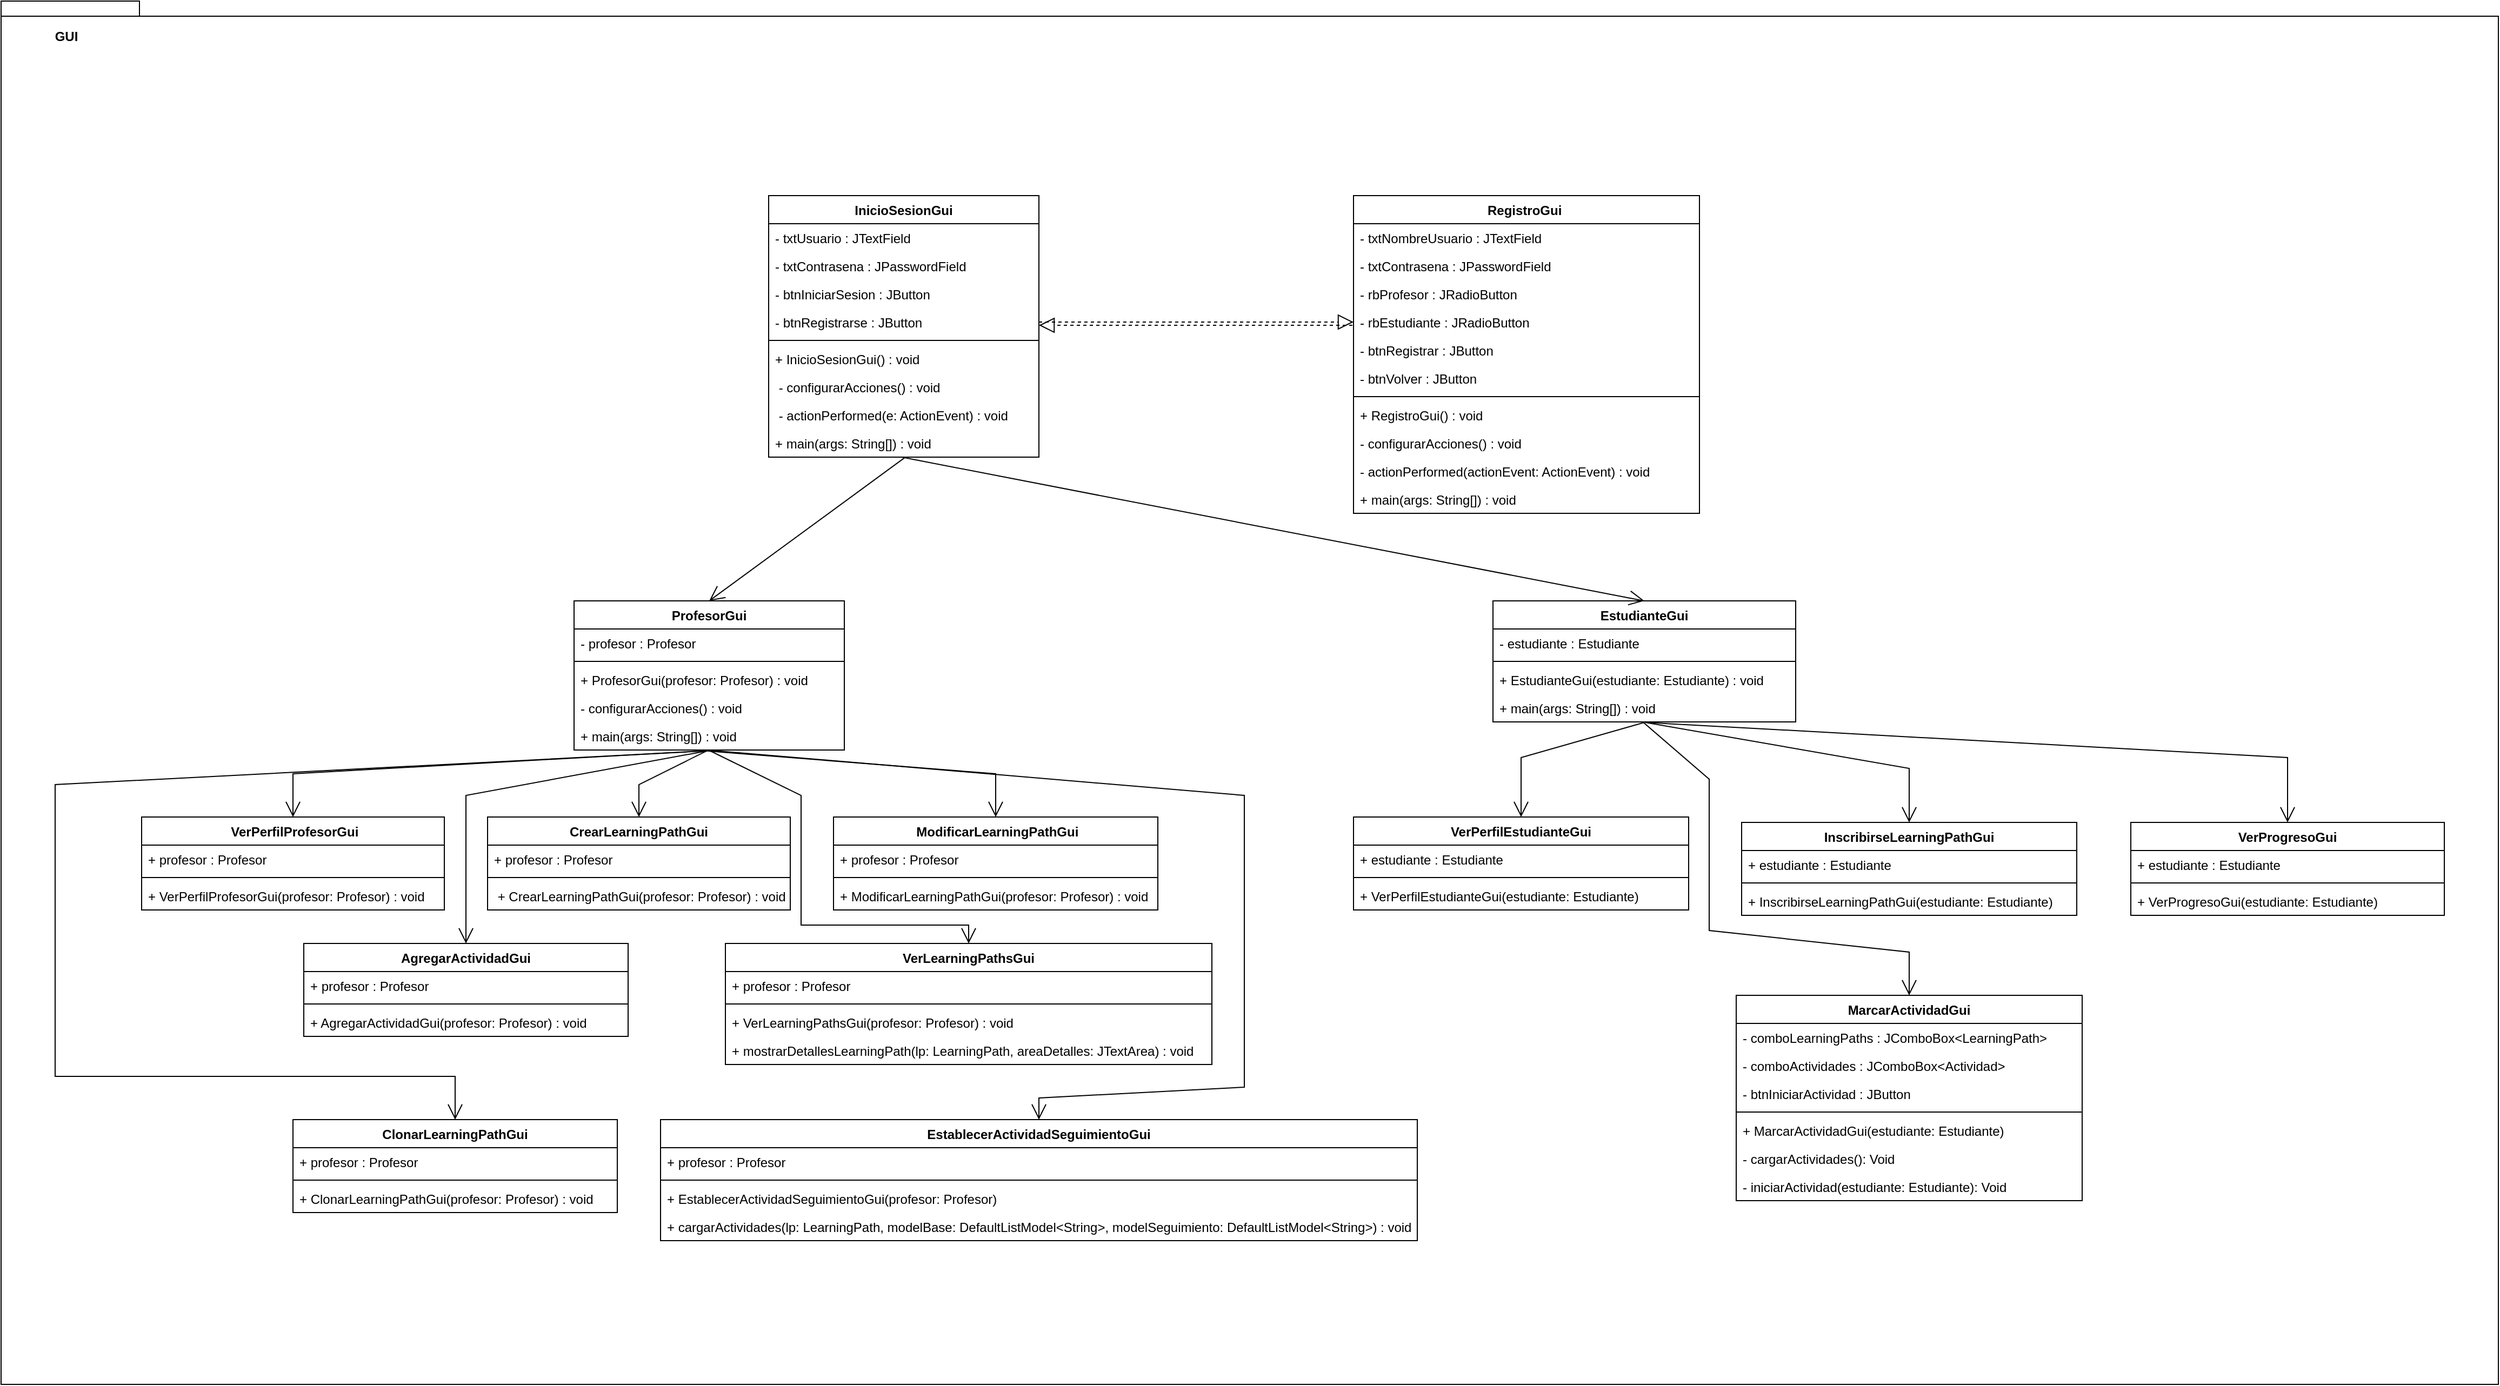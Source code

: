 <mxfile version="25.0.2">
  <diagram id="C5RBs43oDa-KdzZeNtuy" name="Page-1">
    <mxGraphModel dx="399" dy="684" grid="1" gridSize="10" guides="1" tooltips="1" connect="1" arrows="1" fold="1" page="1" pageScale="1" pageWidth="827" pageHeight="1169" math="0" shadow="0">
      <root>
        <mxCell id="WIyWlLk6GJQsqaUBKTNV-0" />
        <mxCell id="WIyWlLk6GJQsqaUBKTNV-1" parent="WIyWlLk6GJQsqaUBKTNV-0" />
        <mxCell id="Z8-pDT4YCZunrKiM45Pz-116" value="" style="shape=folder;fontStyle=1;spacingTop=10;tabWidth=40;tabHeight=14;tabPosition=left;html=1;whiteSpace=wrap;" parent="WIyWlLk6GJQsqaUBKTNV-1" vertex="1">
          <mxGeometry x="2760" y="2040" width="2310" height="1280" as="geometry" />
        </mxCell>
        <mxCell id="Z8-pDT4YCZunrKiM45Pz-0" value="InicioSesionGui" style="swimlane;fontStyle=1;align=center;verticalAlign=top;childLayout=stackLayout;horizontal=1;startSize=26;horizontalStack=0;resizeParent=1;resizeParentMax=0;resizeLast=0;collapsible=1;marginBottom=0;whiteSpace=wrap;html=1;" parent="WIyWlLk6GJQsqaUBKTNV-1" vertex="1">
          <mxGeometry x="3470" y="2220" width="250" height="242" as="geometry" />
        </mxCell>
        <mxCell id="Z8-pDT4YCZunrKiM45Pz-1" value="- txtUsuario : JTextField" style="text;strokeColor=none;fillColor=none;align=left;verticalAlign=top;spacingLeft=4;spacingRight=4;overflow=hidden;rotatable=0;points=[[0,0.5],[1,0.5]];portConstraint=eastwest;whiteSpace=wrap;html=1;" parent="Z8-pDT4YCZunrKiM45Pz-0" vertex="1">
          <mxGeometry y="26" width="250" height="26" as="geometry" />
        </mxCell>
        <mxCell id="Z8-pDT4YCZunrKiM45Pz-4" value="- txtContrasena : JPasswordField&amp;nbsp;&amp;nbsp;" style="text;strokeColor=none;fillColor=none;align=left;verticalAlign=top;spacingLeft=4;spacingRight=4;overflow=hidden;rotatable=0;points=[[0,0.5],[1,0.5]];portConstraint=eastwest;whiteSpace=wrap;html=1;" parent="Z8-pDT4YCZunrKiM45Pz-0" vertex="1">
          <mxGeometry y="52" width="250" height="26" as="geometry" />
        </mxCell>
        <mxCell id="Z8-pDT4YCZunrKiM45Pz-5" value="- btnIniciarSesion : JButton&amp;nbsp;&amp;nbsp;" style="text;strokeColor=none;fillColor=none;align=left;verticalAlign=top;spacingLeft=4;spacingRight=4;overflow=hidden;rotatable=0;points=[[0,0.5],[1,0.5]];portConstraint=eastwest;whiteSpace=wrap;html=1;" parent="Z8-pDT4YCZunrKiM45Pz-0" vertex="1">
          <mxGeometry y="78" width="250" height="26" as="geometry" />
        </mxCell>
        <mxCell id="Z8-pDT4YCZunrKiM45Pz-6" value="- btnRegistrarse : JButton&amp;nbsp;" style="text;strokeColor=none;fillColor=none;align=left;verticalAlign=top;spacingLeft=4;spacingRight=4;overflow=hidden;rotatable=0;points=[[0,0.5],[1,0.5]];portConstraint=eastwest;whiteSpace=wrap;html=1;" parent="Z8-pDT4YCZunrKiM45Pz-0" vertex="1">
          <mxGeometry y="104" width="250" height="26" as="geometry" />
        </mxCell>
        <mxCell id="Z8-pDT4YCZunrKiM45Pz-2" value="" style="line;strokeWidth=1;fillColor=none;align=left;verticalAlign=middle;spacingTop=-1;spacingLeft=3;spacingRight=3;rotatable=0;labelPosition=right;points=[];portConstraint=eastwest;strokeColor=inherit;" parent="Z8-pDT4YCZunrKiM45Pz-0" vertex="1">
          <mxGeometry y="130" width="250" height="8" as="geometry" />
        </mxCell>
        <mxCell id="Z8-pDT4YCZunrKiM45Pz-3" value="+ InicioSesionGui() : void&amp;nbsp;" style="text;strokeColor=none;fillColor=none;align=left;verticalAlign=top;spacingLeft=4;spacingRight=4;overflow=hidden;rotatable=0;points=[[0,0.5],[1,0.5]];portConstraint=eastwest;whiteSpace=wrap;html=1;" parent="Z8-pDT4YCZunrKiM45Pz-0" vertex="1">
          <mxGeometry y="138" width="250" height="26" as="geometry" />
        </mxCell>
        <mxCell id="Z8-pDT4YCZunrKiM45Pz-7" value="&amp;nbsp;- configurarAcciones() : void" style="text;strokeColor=none;fillColor=none;align=left;verticalAlign=top;spacingLeft=4;spacingRight=4;overflow=hidden;rotatable=0;points=[[0,0.5],[1,0.5]];portConstraint=eastwest;whiteSpace=wrap;html=1;" parent="Z8-pDT4YCZunrKiM45Pz-0" vertex="1">
          <mxGeometry y="164" width="250" height="26" as="geometry" />
        </mxCell>
        <mxCell id="Z8-pDT4YCZunrKiM45Pz-8" value="&amp;nbsp;- actionPerformed(e: ActionEvent) : void" style="text;strokeColor=none;fillColor=none;align=left;verticalAlign=top;spacingLeft=4;spacingRight=4;overflow=hidden;rotatable=0;points=[[0,0.5],[1,0.5]];portConstraint=eastwest;whiteSpace=wrap;html=1;" parent="Z8-pDT4YCZunrKiM45Pz-0" vertex="1">
          <mxGeometry y="190" width="250" height="26" as="geometry" />
        </mxCell>
        <mxCell id="Z8-pDT4YCZunrKiM45Pz-9" value="+ main(args: String[]) : void" style="text;strokeColor=none;fillColor=none;align=left;verticalAlign=top;spacingLeft=4;spacingRight=4;overflow=hidden;rotatable=0;points=[[0,0.5],[1,0.5]];portConstraint=eastwest;whiteSpace=wrap;html=1;" parent="Z8-pDT4YCZunrKiM45Pz-0" vertex="1">
          <mxGeometry y="216" width="250" height="26" as="geometry" />
        </mxCell>
        <mxCell id="Z8-pDT4YCZunrKiM45Pz-10" value="&amp;nbsp;RegistroGui&amp;nbsp;&amp;nbsp;" style="swimlane;fontStyle=1;align=center;verticalAlign=top;childLayout=stackLayout;horizontal=1;startSize=26;horizontalStack=0;resizeParent=1;resizeParentMax=0;resizeLast=0;collapsible=1;marginBottom=0;whiteSpace=wrap;html=1;" parent="WIyWlLk6GJQsqaUBKTNV-1" vertex="1">
          <mxGeometry x="4011" y="2220" width="320" height="294" as="geometry" />
        </mxCell>
        <mxCell id="Z8-pDT4YCZunrKiM45Pz-11" value="- txtNombreUsuario : JTextField" style="text;strokeColor=none;fillColor=none;align=left;verticalAlign=top;spacingLeft=4;spacingRight=4;overflow=hidden;rotatable=0;points=[[0,0.5],[1,0.5]];portConstraint=eastwest;whiteSpace=wrap;html=1;" parent="Z8-pDT4YCZunrKiM45Pz-10" vertex="1">
          <mxGeometry y="26" width="320" height="26" as="geometry" />
        </mxCell>
        <mxCell id="Z8-pDT4YCZunrKiM45Pz-14" value="- txtContrasena : JPasswordField" style="text;strokeColor=none;fillColor=none;align=left;verticalAlign=top;spacingLeft=4;spacingRight=4;overflow=hidden;rotatable=0;points=[[0,0.5],[1,0.5]];portConstraint=eastwest;whiteSpace=wrap;html=1;" parent="Z8-pDT4YCZunrKiM45Pz-10" vertex="1">
          <mxGeometry y="52" width="320" height="26" as="geometry" />
        </mxCell>
        <mxCell id="Z8-pDT4YCZunrKiM45Pz-15" value="- rbProfesor : JRadioButton" style="text;strokeColor=none;fillColor=none;align=left;verticalAlign=top;spacingLeft=4;spacingRight=4;overflow=hidden;rotatable=0;points=[[0,0.5],[1,0.5]];portConstraint=eastwest;whiteSpace=wrap;html=1;" parent="Z8-pDT4YCZunrKiM45Pz-10" vertex="1">
          <mxGeometry y="78" width="320" height="26" as="geometry" />
        </mxCell>
        <mxCell id="Z8-pDT4YCZunrKiM45Pz-16" value="- rbEstudiante : JRadioButton" style="text;strokeColor=none;fillColor=none;align=left;verticalAlign=top;spacingLeft=4;spacingRight=4;overflow=hidden;rotatable=0;points=[[0,0.5],[1,0.5]];portConstraint=eastwest;whiteSpace=wrap;html=1;" parent="Z8-pDT4YCZunrKiM45Pz-10" vertex="1">
          <mxGeometry y="104" width="320" height="26" as="geometry" />
        </mxCell>
        <mxCell id="Z8-pDT4YCZunrKiM45Pz-17" value="- btnRegistrar : JButton" style="text;strokeColor=none;fillColor=none;align=left;verticalAlign=top;spacingLeft=4;spacingRight=4;overflow=hidden;rotatable=0;points=[[0,0.5],[1,0.5]];portConstraint=eastwest;whiteSpace=wrap;html=1;" parent="Z8-pDT4YCZunrKiM45Pz-10" vertex="1">
          <mxGeometry y="130" width="320" height="26" as="geometry" />
        </mxCell>
        <mxCell id="Z8-pDT4YCZunrKiM45Pz-18" value="- btnVolver : JButton" style="text;strokeColor=none;fillColor=none;align=left;verticalAlign=top;spacingLeft=4;spacingRight=4;overflow=hidden;rotatable=0;points=[[0,0.5],[1,0.5]];portConstraint=eastwest;whiteSpace=wrap;html=1;" parent="Z8-pDT4YCZunrKiM45Pz-10" vertex="1">
          <mxGeometry y="156" width="320" height="26" as="geometry" />
        </mxCell>
        <mxCell id="Z8-pDT4YCZunrKiM45Pz-12" value="" style="line;strokeWidth=1;fillColor=none;align=left;verticalAlign=middle;spacingTop=-1;spacingLeft=3;spacingRight=3;rotatable=0;labelPosition=right;points=[];portConstraint=eastwest;strokeColor=inherit;" parent="Z8-pDT4YCZunrKiM45Pz-10" vertex="1">
          <mxGeometry y="182" width="320" height="8" as="geometry" />
        </mxCell>
        <mxCell id="Z8-pDT4YCZunrKiM45Pz-19" value="+ RegistroGui() : void" style="text;strokeColor=none;fillColor=none;align=left;verticalAlign=top;spacingLeft=4;spacingRight=4;overflow=hidden;rotatable=0;points=[[0,0.5],[1,0.5]];portConstraint=eastwest;whiteSpace=wrap;html=1;" parent="Z8-pDT4YCZunrKiM45Pz-10" vertex="1">
          <mxGeometry y="190" width="320" height="26" as="geometry" />
        </mxCell>
        <mxCell id="Z8-pDT4YCZunrKiM45Pz-20" value="- configurarAcciones() : void" style="text;strokeColor=none;fillColor=none;align=left;verticalAlign=top;spacingLeft=4;spacingRight=4;overflow=hidden;rotatable=0;points=[[0,0.5],[1,0.5]];portConstraint=eastwest;whiteSpace=wrap;html=1;" parent="Z8-pDT4YCZunrKiM45Pz-10" vertex="1">
          <mxGeometry y="216" width="320" height="26" as="geometry" />
        </mxCell>
        <mxCell id="Z8-pDT4YCZunrKiM45Pz-21" value="- actionPerformed(actionEvent: ActionEvent) : void&amp;nbsp;" style="text;strokeColor=none;fillColor=none;align=left;verticalAlign=top;spacingLeft=4;spacingRight=4;overflow=hidden;rotatable=0;points=[[0,0.5],[1,0.5]];portConstraint=eastwest;whiteSpace=wrap;html=1;" parent="Z8-pDT4YCZunrKiM45Pz-10" vertex="1">
          <mxGeometry y="242" width="320" height="26" as="geometry" />
        </mxCell>
        <mxCell id="Z8-pDT4YCZunrKiM45Pz-22" value="+ main(args: String[]) : void&amp;nbsp;" style="text;strokeColor=none;fillColor=none;align=left;verticalAlign=top;spacingLeft=4;spacingRight=4;overflow=hidden;rotatable=0;points=[[0,0.5],[1,0.5]];portConstraint=eastwest;whiteSpace=wrap;html=1;" parent="Z8-pDT4YCZunrKiM45Pz-10" vertex="1">
          <mxGeometry y="268" width="320" height="26" as="geometry" />
        </mxCell>
        <mxCell id="Z8-pDT4YCZunrKiM45Pz-23" value="&amp;nbsp;VerPerfilProfesorGui" style="swimlane;fontStyle=1;align=center;verticalAlign=top;childLayout=stackLayout;horizontal=1;startSize=26;horizontalStack=0;resizeParent=1;resizeParentMax=0;resizeLast=0;collapsible=1;marginBottom=0;whiteSpace=wrap;html=1;" parent="WIyWlLk6GJQsqaUBKTNV-1" vertex="1">
          <mxGeometry x="2890" y="2795" width="280" height="86" as="geometry" />
        </mxCell>
        <mxCell id="Z8-pDT4YCZunrKiM45Pz-24" value="+ profesor : Profesor&amp;nbsp;" style="text;strokeColor=none;fillColor=none;align=left;verticalAlign=top;spacingLeft=4;spacingRight=4;overflow=hidden;rotatable=0;points=[[0,0.5],[1,0.5]];portConstraint=eastwest;whiteSpace=wrap;html=1;" parent="Z8-pDT4YCZunrKiM45Pz-23" vertex="1">
          <mxGeometry y="26" width="280" height="26" as="geometry" />
        </mxCell>
        <mxCell id="Z8-pDT4YCZunrKiM45Pz-25" value="" style="line;strokeWidth=1;fillColor=none;align=left;verticalAlign=middle;spacingTop=-1;spacingLeft=3;spacingRight=3;rotatable=0;labelPosition=right;points=[];portConstraint=eastwest;strokeColor=inherit;" parent="Z8-pDT4YCZunrKiM45Pz-23" vertex="1">
          <mxGeometry y="52" width="280" height="8" as="geometry" />
        </mxCell>
        <mxCell id="Z8-pDT4YCZunrKiM45Pz-27" value="+ VerPerfilProfesorGui(profesor: Profesor) : void" style="text;strokeColor=none;fillColor=none;align=left;verticalAlign=top;spacingLeft=4;spacingRight=4;overflow=hidden;rotatable=0;points=[[0,0.5],[1,0.5]];portConstraint=eastwest;whiteSpace=wrap;html=1;" parent="Z8-pDT4YCZunrKiM45Pz-23" vertex="1">
          <mxGeometry y="60" width="280" height="26" as="geometry" />
        </mxCell>
        <mxCell id="Z8-pDT4YCZunrKiM45Pz-28" value="CrearLearningPathGui" style="swimlane;fontStyle=1;align=center;verticalAlign=top;childLayout=stackLayout;horizontal=1;startSize=26;horizontalStack=0;resizeParent=1;resizeParentMax=0;resizeLast=0;collapsible=1;marginBottom=0;whiteSpace=wrap;html=1;" parent="WIyWlLk6GJQsqaUBKTNV-1" vertex="1">
          <mxGeometry x="3210" y="2795" width="280" height="86" as="geometry" />
        </mxCell>
        <mxCell id="Z8-pDT4YCZunrKiM45Pz-29" value="+ profesor : Profesor&amp;nbsp;" style="text;strokeColor=none;fillColor=none;align=left;verticalAlign=top;spacingLeft=4;spacingRight=4;overflow=hidden;rotatable=0;points=[[0,0.5],[1,0.5]];portConstraint=eastwest;whiteSpace=wrap;html=1;" parent="Z8-pDT4YCZunrKiM45Pz-28" vertex="1">
          <mxGeometry y="26" width="280" height="26" as="geometry" />
        </mxCell>
        <mxCell id="Z8-pDT4YCZunrKiM45Pz-30" value="" style="line;strokeWidth=1;fillColor=none;align=left;verticalAlign=middle;spacingTop=-1;spacingLeft=3;spacingRight=3;rotatable=0;labelPosition=right;points=[];portConstraint=eastwest;strokeColor=inherit;" parent="Z8-pDT4YCZunrKiM45Pz-28" vertex="1">
          <mxGeometry y="52" width="280" height="8" as="geometry" />
        </mxCell>
        <mxCell id="Z8-pDT4YCZunrKiM45Pz-31" value="&amp;nbsp;+ CrearLearningPathGui(profesor: Profesor) : void" style="text;strokeColor=none;fillColor=none;align=left;verticalAlign=top;spacingLeft=4;spacingRight=4;overflow=hidden;rotatable=0;points=[[0,0.5],[1,0.5]];portConstraint=eastwest;whiteSpace=wrap;html=1;" parent="Z8-pDT4YCZunrKiM45Pz-28" vertex="1">
          <mxGeometry y="60" width="280" height="26" as="geometry" />
        </mxCell>
        <mxCell id="Z8-pDT4YCZunrKiM45Pz-33" value="&amp;nbsp;VerLearningPathsGui&amp;nbsp;" style="swimlane;fontStyle=1;align=center;verticalAlign=top;childLayout=stackLayout;horizontal=1;startSize=26;horizontalStack=0;resizeParent=1;resizeParentMax=0;resizeLast=0;collapsible=1;marginBottom=0;whiteSpace=wrap;html=1;" parent="WIyWlLk6GJQsqaUBKTNV-1" vertex="1">
          <mxGeometry x="3430" y="2912" width="450" height="112" as="geometry" />
        </mxCell>
        <mxCell id="Z8-pDT4YCZunrKiM45Pz-34" value="+ profesor : Profesor&amp;nbsp;" style="text;strokeColor=none;fillColor=none;align=left;verticalAlign=top;spacingLeft=4;spacingRight=4;overflow=hidden;rotatable=0;points=[[0,0.5],[1,0.5]];portConstraint=eastwest;whiteSpace=wrap;html=1;" parent="Z8-pDT4YCZunrKiM45Pz-33" vertex="1">
          <mxGeometry y="26" width="450" height="26" as="geometry" />
        </mxCell>
        <mxCell id="Z8-pDT4YCZunrKiM45Pz-35" value="" style="line;strokeWidth=1;fillColor=none;align=left;verticalAlign=middle;spacingTop=-1;spacingLeft=3;spacingRight=3;rotatable=0;labelPosition=right;points=[];portConstraint=eastwest;strokeColor=inherit;" parent="Z8-pDT4YCZunrKiM45Pz-33" vertex="1">
          <mxGeometry y="52" width="450" height="8" as="geometry" />
        </mxCell>
        <mxCell id="Z8-pDT4YCZunrKiM45Pz-36" value="+ VerLearningPathsGui(profesor: Profesor) : void" style="text;strokeColor=none;fillColor=none;align=left;verticalAlign=top;spacingLeft=4;spacingRight=4;overflow=hidden;rotatable=0;points=[[0,0.5],[1,0.5]];portConstraint=eastwest;whiteSpace=wrap;html=1;" parent="Z8-pDT4YCZunrKiM45Pz-33" vertex="1">
          <mxGeometry y="60" width="450" height="26" as="geometry" />
        </mxCell>
        <mxCell id="Z8-pDT4YCZunrKiM45Pz-37" value="+ mostrarDetallesLearningPath(lp: LearningPath, areaDetalles: JTextArea) : void" style="text;strokeColor=none;fillColor=none;align=left;verticalAlign=top;spacingLeft=4;spacingRight=4;overflow=hidden;rotatable=0;points=[[0,0.5],[1,0.5]];portConstraint=eastwest;whiteSpace=wrap;html=1;" parent="Z8-pDT4YCZunrKiM45Pz-33" vertex="1">
          <mxGeometry y="86" width="450" height="26" as="geometry" />
        </mxCell>
        <mxCell id="Z8-pDT4YCZunrKiM45Pz-38" value="&amp;nbsp;ModificarLearningPathGui" style="swimlane;fontStyle=1;align=center;verticalAlign=top;childLayout=stackLayout;horizontal=1;startSize=26;horizontalStack=0;resizeParent=1;resizeParentMax=0;resizeLast=0;collapsible=1;marginBottom=0;whiteSpace=wrap;html=1;" parent="WIyWlLk6GJQsqaUBKTNV-1" vertex="1">
          <mxGeometry x="3530" y="2795" width="300" height="86" as="geometry" />
        </mxCell>
        <mxCell id="Z8-pDT4YCZunrKiM45Pz-39" value="+ profesor : Profesor&amp;nbsp;" style="text;strokeColor=none;fillColor=none;align=left;verticalAlign=top;spacingLeft=4;spacingRight=4;overflow=hidden;rotatable=0;points=[[0,0.5],[1,0.5]];portConstraint=eastwest;whiteSpace=wrap;html=1;" parent="Z8-pDT4YCZunrKiM45Pz-38" vertex="1">
          <mxGeometry y="26" width="300" height="26" as="geometry" />
        </mxCell>
        <mxCell id="Z8-pDT4YCZunrKiM45Pz-40" value="" style="line;strokeWidth=1;fillColor=none;align=left;verticalAlign=middle;spacingTop=-1;spacingLeft=3;spacingRight=3;rotatable=0;labelPosition=right;points=[];portConstraint=eastwest;strokeColor=inherit;" parent="Z8-pDT4YCZunrKiM45Pz-38" vertex="1">
          <mxGeometry y="52" width="300" height="8" as="geometry" />
        </mxCell>
        <mxCell id="Z8-pDT4YCZunrKiM45Pz-41" value="+ ModificarLearningPathGui(profesor: Profesor) : void" style="text;strokeColor=none;fillColor=none;align=left;verticalAlign=top;spacingLeft=4;spacingRight=4;overflow=hidden;rotatable=0;points=[[0,0.5],[1,0.5]];portConstraint=eastwest;whiteSpace=wrap;html=1;" parent="Z8-pDT4YCZunrKiM45Pz-38" vertex="1">
          <mxGeometry y="60" width="300" height="26" as="geometry" />
        </mxCell>
        <mxCell id="Z8-pDT4YCZunrKiM45Pz-44" value="AgregarActividadGui" style="swimlane;fontStyle=1;align=center;verticalAlign=top;childLayout=stackLayout;horizontal=1;startSize=26;horizontalStack=0;resizeParent=1;resizeParentMax=0;resizeLast=0;collapsible=1;marginBottom=0;whiteSpace=wrap;html=1;" parent="WIyWlLk6GJQsqaUBKTNV-1" vertex="1">
          <mxGeometry x="3040" y="2912" width="300" height="86" as="geometry" />
        </mxCell>
        <mxCell id="Z8-pDT4YCZunrKiM45Pz-45" value="+ profesor : Profesor&amp;nbsp;" style="text;strokeColor=none;fillColor=none;align=left;verticalAlign=top;spacingLeft=4;spacingRight=4;overflow=hidden;rotatable=0;points=[[0,0.5],[1,0.5]];portConstraint=eastwest;whiteSpace=wrap;html=1;" parent="Z8-pDT4YCZunrKiM45Pz-44" vertex="1">
          <mxGeometry y="26" width="300" height="26" as="geometry" />
        </mxCell>
        <mxCell id="Z8-pDT4YCZunrKiM45Pz-46" value="" style="line;strokeWidth=1;fillColor=none;align=left;verticalAlign=middle;spacingTop=-1;spacingLeft=3;spacingRight=3;rotatable=0;labelPosition=right;points=[];portConstraint=eastwest;strokeColor=inherit;" parent="Z8-pDT4YCZunrKiM45Pz-44" vertex="1">
          <mxGeometry y="52" width="300" height="8" as="geometry" />
        </mxCell>
        <mxCell id="Z8-pDT4YCZunrKiM45Pz-47" value="+ AgregarActividadGui(profesor: Profesor) : void" style="text;strokeColor=none;fillColor=none;align=left;verticalAlign=top;spacingLeft=4;spacingRight=4;overflow=hidden;rotatable=0;points=[[0,0.5],[1,0.5]];portConstraint=eastwest;whiteSpace=wrap;html=1;" parent="Z8-pDT4YCZunrKiM45Pz-44" vertex="1">
          <mxGeometry y="60" width="300" height="26" as="geometry" />
        </mxCell>
        <mxCell id="Z8-pDT4YCZunrKiM45Pz-49" value="ClonarLearningPathGui" style="swimlane;fontStyle=1;align=center;verticalAlign=top;childLayout=stackLayout;horizontal=1;startSize=26;horizontalStack=0;resizeParent=1;resizeParentMax=0;resizeLast=0;collapsible=1;marginBottom=0;whiteSpace=wrap;html=1;" parent="WIyWlLk6GJQsqaUBKTNV-1" vertex="1">
          <mxGeometry x="3030" y="3075" width="300" height="86" as="geometry" />
        </mxCell>
        <mxCell id="Z8-pDT4YCZunrKiM45Pz-50" value="+ profesor : Profesor&amp;nbsp;" style="text;strokeColor=none;fillColor=none;align=left;verticalAlign=top;spacingLeft=4;spacingRight=4;overflow=hidden;rotatable=0;points=[[0,0.5],[1,0.5]];portConstraint=eastwest;whiteSpace=wrap;html=1;" parent="Z8-pDT4YCZunrKiM45Pz-49" vertex="1">
          <mxGeometry y="26" width="300" height="26" as="geometry" />
        </mxCell>
        <mxCell id="Z8-pDT4YCZunrKiM45Pz-51" value="" style="line;strokeWidth=1;fillColor=none;align=left;verticalAlign=middle;spacingTop=-1;spacingLeft=3;spacingRight=3;rotatable=0;labelPosition=right;points=[];portConstraint=eastwest;strokeColor=inherit;" parent="Z8-pDT4YCZunrKiM45Pz-49" vertex="1">
          <mxGeometry y="52" width="300" height="8" as="geometry" />
        </mxCell>
        <mxCell id="Z8-pDT4YCZunrKiM45Pz-52" value="+ ClonarLearningPathGui(profesor: Profesor) : void" style="text;strokeColor=none;fillColor=none;align=left;verticalAlign=top;spacingLeft=4;spacingRight=4;overflow=hidden;rotatable=0;points=[[0,0.5],[1,0.5]];portConstraint=eastwest;whiteSpace=wrap;html=1;" parent="Z8-pDT4YCZunrKiM45Pz-49" vertex="1">
          <mxGeometry y="60" width="300" height="26" as="geometry" />
        </mxCell>
        <mxCell id="Z8-pDT4YCZunrKiM45Pz-55" value="EstablecerActividadSeguimientoGui" style="swimlane;fontStyle=1;align=center;verticalAlign=top;childLayout=stackLayout;horizontal=1;startSize=26;horizontalStack=0;resizeParent=1;resizeParentMax=0;resizeLast=0;collapsible=1;marginBottom=0;whiteSpace=wrap;html=1;" parent="WIyWlLk6GJQsqaUBKTNV-1" vertex="1">
          <mxGeometry x="3370" y="3075" width="700" height="112" as="geometry" />
        </mxCell>
        <mxCell id="Z8-pDT4YCZunrKiM45Pz-56" value="+ profesor : Profesor" style="text;strokeColor=none;fillColor=none;align=left;verticalAlign=top;spacingLeft=4;spacingRight=4;overflow=hidden;rotatable=0;points=[[0,0.5],[1,0.5]];portConstraint=eastwest;whiteSpace=wrap;html=1;" parent="Z8-pDT4YCZunrKiM45Pz-55" vertex="1">
          <mxGeometry y="26" width="700" height="26" as="geometry" />
        </mxCell>
        <mxCell id="Z8-pDT4YCZunrKiM45Pz-57" value="" style="line;strokeWidth=1;fillColor=none;align=left;verticalAlign=middle;spacingTop=-1;spacingLeft=3;spacingRight=3;rotatable=0;labelPosition=right;points=[];portConstraint=eastwest;strokeColor=inherit;" parent="Z8-pDT4YCZunrKiM45Pz-55" vertex="1">
          <mxGeometry y="52" width="700" height="8" as="geometry" />
        </mxCell>
        <mxCell id="Z8-pDT4YCZunrKiM45Pz-58" value="+ EstablecerActividadSeguimientoGui(profesor: Profesor)" style="text;strokeColor=none;fillColor=none;align=left;verticalAlign=top;spacingLeft=4;spacingRight=4;overflow=hidden;rotatable=0;points=[[0,0.5],[1,0.5]];portConstraint=eastwest;whiteSpace=wrap;html=1;" parent="Z8-pDT4YCZunrKiM45Pz-55" vertex="1">
          <mxGeometry y="60" width="700" height="26" as="geometry" />
        </mxCell>
        <mxCell id="Z8-pDT4YCZunrKiM45Pz-61" value="+ cargarActividades(lp: LearningPath, modelBase: DefaultListModel&amp;lt;String&amp;gt;, modelSeguimiento: DefaultListModel&amp;lt;String&amp;gt;) : void" style="text;strokeColor=none;fillColor=none;align=left;verticalAlign=top;spacingLeft=4;spacingRight=4;overflow=hidden;rotatable=0;points=[[0,0.5],[1,0.5]];portConstraint=eastwest;whiteSpace=wrap;html=1;" parent="Z8-pDT4YCZunrKiM45Pz-55" vertex="1">
          <mxGeometry y="86" width="700" height="26" as="geometry" />
        </mxCell>
        <mxCell id="Z8-pDT4YCZunrKiM45Pz-62" value="VerPerfilEstudianteGui" style="swimlane;fontStyle=1;align=center;verticalAlign=top;childLayout=stackLayout;horizontal=1;startSize=26;horizontalStack=0;resizeParent=1;resizeParentMax=0;resizeLast=0;collapsible=1;marginBottom=0;whiteSpace=wrap;html=1;" parent="WIyWlLk6GJQsqaUBKTNV-1" vertex="1">
          <mxGeometry x="4011" y="2795" width="310" height="86" as="geometry" />
        </mxCell>
        <mxCell id="Z8-pDT4YCZunrKiM45Pz-63" value="+ estudiante : Estudiante" style="text;strokeColor=none;fillColor=none;align=left;verticalAlign=top;spacingLeft=4;spacingRight=4;overflow=hidden;rotatable=0;points=[[0,0.5],[1,0.5]];portConstraint=eastwest;whiteSpace=wrap;html=1;" parent="Z8-pDT4YCZunrKiM45Pz-62" vertex="1">
          <mxGeometry y="26" width="310" height="26" as="geometry" />
        </mxCell>
        <mxCell id="Z8-pDT4YCZunrKiM45Pz-64" value="" style="line;strokeWidth=1;fillColor=none;align=left;verticalAlign=middle;spacingTop=-1;spacingLeft=3;spacingRight=3;rotatable=0;labelPosition=right;points=[];portConstraint=eastwest;strokeColor=inherit;" parent="Z8-pDT4YCZunrKiM45Pz-62" vertex="1">
          <mxGeometry y="52" width="310" height="8" as="geometry" />
        </mxCell>
        <mxCell id="Z8-pDT4YCZunrKiM45Pz-66" value="+ VerPerfilEstudianteGui(estudiante: Estudiante)" style="text;strokeColor=none;fillColor=none;align=left;verticalAlign=top;spacingLeft=4;spacingRight=4;overflow=hidden;rotatable=0;points=[[0,0.5],[1,0.5]];portConstraint=eastwest;whiteSpace=wrap;html=1;" parent="Z8-pDT4YCZunrKiM45Pz-62" vertex="1">
          <mxGeometry y="60" width="310" height="26" as="geometry" />
        </mxCell>
        <mxCell id="Z8-pDT4YCZunrKiM45Pz-67" value="InscribirseLearningPathGui" style="swimlane;fontStyle=1;align=center;verticalAlign=top;childLayout=stackLayout;horizontal=1;startSize=26;horizontalStack=0;resizeParent=1;resizeParentMax=0;resizeLast=0;collapsible=1;marginBottom=0;whiteSpace=wrap;html=1;" parent="WIyWlLk6GJQsqaUBKTNV-1" vertex="1">
          <mxGeometry x="4370" y="2800" width="310" height="86" as="geometry" />
        </mxCell>
        <mxCell id="Z8-pDT4YCZunrKiM45Pz-68" value="+ estudiante : Estudiante" style="text;strokeColor=none;fillColor=none;align=left;verticalAlign=top;spacingLeft=4;spacingRight=4;overflow=hidden;rotatable=0;points=[[0,0.5],[1,0.5]];portConstraint=eastwest;whiteSpace=wrap;html=1;" parent="Z8-pDT4YCZunrKiM45Pz-67" vertex="1">
          <mxGeometry y="26" width="310" height="26" as="geometry" />
        </mxCell>
        <mxCell id="Z8-pDT4YCZunrKiM45Pz-69" value="" style="line;strokeWidth=1;fillColor=none;align=left;verticalAlign=middle;spacingTop=-1;spacingLeft=3;spacingRight=3;rotatable=0;labelPosition=right;points=[];portConstraint=eastwest;strokeColor=inherit;" parent="Z8-pDT4YCZunrKiM45Pz-67" vertex="1">
          <mxGeometry y="52" width="310" height="8" as="geometry" />
        </mxCell>
        <mxCell id="Z8-pDT4YCZunrKiM45Pz-70" value="+ InscribirseLearningPathGui(estudiante: Estudiante)" style="text;strokeColor=none;fillColor=none;align=left;verticalAlign=top;spacingLeft=4;spacingRight=4;overflow=hidden;rotatable=0;points=[[0,0.5],[1,0.5]];portConstraint=eastwest;whiteSpace=wrap;html=1;" parent="Z8-pDT4YCZunrKiM45Pz-67" vertex="1">
          <mxGeometry y="60" width="310" height="26" as="geometry" />
        </mxCell>
        <mxCell id="Z8-pDT4YCZunrKiM45Pz-72" value="VerProgresoGui" style="swimlane;fontStyle=1;align=center;verticalAlign=top;childLayout=stackLayout;horizontal=1;startSize=26;horizontalStack=0;resizeParent=1;resizeParentMax=0;resizeLast=0;collapsible=1;marginBottom=0;whiteSpace=wrap;html=1;" parent="WIyWlLk6GJQsqaUBKTNV-1" vertex="1">
          <mxGeometry x="4730" y="2800" width="290" height="86" as="geometry" />
        </mxCell>
        <mxCell id="Z8-pDT4YCZunrKiM45Pz-73" value="+ estudiante : Estudiante" style="text;strokeColor=none;fillColor=none;align=left;verticalAlign=top;spacingLeft=4;spacingRight=4;overflow=hidden;rotatable=0;points=[[0,0.5],[1,0.5]];portConstraint=eastwest;whiteSpace=wrap;html=1;" parent="Z8-pDT4YCZunrKiM45Pz-72" vertex="1">
          <mxGeometry y="26" width="290" height="26" as="geometry" />
        </mxCell>
        <mxCell id="Z8-pDT4YCZunrKiM45Pz-74" value="" style="line;strokeWidth=1;fillColor=none;align=left;verticalAlign=middle;spacingTop=-1;spacingLeft=3;spacingRight=3;rotatable=0;labelPosition=right;points=[];portConstraint=eastwest;strokeColor=inherit;" parent="Z8-pDT4YCZunrKiM45Pz-72" vertex="1">
          <mxGeometry y="52" width="290" height="8" as="geometry" />
        </mxCell>
        <mxCell id="Z8-pDT4YCZunrKiM45Pz-75" value="+ VerProgresoGui(estudiante: Estudiante)" style="text;strokeColor=none;fillColor=none;align=left;verticalAlign=top;spacingLeft=4;spacingRight=4;overflow=hidden;rotatable=0;points=[[0,0.5],[1,0.5]];portConstraint=eastwest;whiteSpace=wrap;html=1;" parent="Z8-pDT4YCZunrKiM45Pz-72" vertex="1">
          <mxGeometry y="60" width="290" height="26" as="geometry" />
        </mxCell>
        <mxCell id="Z8-pDT4YCZunrKiM45Pz-76" value="MarcarActividadGui" style="swimlane;fontStyle=1;align=center;verticalAlign=top;childLayout=stackLayout;horizontal=1;startSize=26;horizontalStack=0;resizeParent=1;resizeParentMax=0;resizeLast=0;collapsible=1;marginBottom=0;whiteSpace=wrap;html=1;" parent="WIyWlLk6GJQsqaUBKTNV-1" vertex="1">
          <mxGeometry x="4365" y="2960" width="320" height="190" as="geometry" />
        </mxCell>
        <mxCell id="Z8-pDT4YCZunrKiM45Pz-77" value="- comboLearningPaths : JComboBox&amp;lt;LearningPath&amp;gt;" style="text;strokeColor=none;fillColor=none;align=left;verticalAlign=top;spacingLeft=4;spacingRight=4;overflow=hidden;rotatable=0;points=[[0,0.5],[1,0.5]];portConstraint=eastwest;whiteSpace=wrap;html=1;" parent="Z8-pDT4YCZunrKiM45Pz-76" vertex="1">
          <mxGeometry y="26" width="320" height="26" as="geometry" />
        </mxCell>
        <mxCell id="Z8-pDT4YCZunrKiM45Pz-80" value="- comboActividades : JComboBox&amp;lt;Actividad&amp;gt;" style="text;strokeColor=none;fillColor=none;align=left;verticalAlign=top;spacingLeft=4;spacingRight=4;overflow=hidden;rotatable=0;points=[[0,0.5],[1,0.5]];portConstraint=eastwest;whiteSpace=wrap;html=1;" parent="Z8-pDT4YCZunrKiM45Pz-76" vertex="1">
          <mxGeometry y="52" width="320" height="26" as="geometry" />
        </mxCell>
        <mxCell id="Z8-pDT4YCZunrKiM45Pz-81" value="- btnIniciarActividad : JButton" style="text;strokeColor=none;fillColor=none;align=left;verticalAlign=top;spacingLeft=4;spacingRight=4;overflow=hidden;rotatable=0;points=[[0,0.5],[1,0.5]];portConstraint=eastwest;whiteSpace=wrap;html=1;" parent="Z8-pDT4YCZunrKiM45Pz-76" vertex="1">
          <mxGeometry y="78" width="320" height="26" as="geometry" />
        </mxCell>
        <mxCell id="Z8-pDT4YCZunrKiM45Pz-78" value="" style="line;strokeWidth=1;fillColor=none;align=left;verticalAlign=middle;spacingTop=-1;spacingLeft=3;spacingRight=3;rotatable=0;labelPosition=right;points=[];portConstraint=eastwest;strokeColor=inherit;" parent="Z8-pDT4YCZunrKiM45Pz-76" vertex="1">
          <mxGeometry y="104" width="320" height="8" as="geometry" />
        </mxCell>
        <mxCell id="Z8-pDT4YCZunrKiM45Pz-82" value="+ MarcarActividadGui(estudiante: Estudiante)" style="text;strokeColor=none;fillColor=none;align=left;verticalAlign=top;spacingLeft=4;spacingRight=4;overflow=hidden;rotatable=0;points=[[0,0.5],[1,0.5]];portConstraint=eastwest;whiteSpace=wrap;html=1;" parent="Z8-pDT4YCZunrKiM45Pz-76" vertex="1">
          <mxGeometry y="112" width="320" height="26" as="geometry" />
        </mxCell>
        <mxCell id="Z8-pDT4YCZunrKiM45Pz-79" value="- cargarActividades(): Void" style="text;strokeColor=none;fillColor=none;align=left;verticalAlign=top;spacingLeft=4;spacingRight=4;overflow=hidden;rotatable=0;points=[[0,0.5],[1,0.5]];portConstraint=eastwest;whiteSpace=wrap;html=1;" parent="Z8-pDT4YCZunrKiM45Pz-76" vertex="1">
          <mxGeometry y="138" width="320" height="26" as="geometry" />
        </mxCell>
        <mxCell id="Z8-pDT4YCZunrKiM45Pz-87" value="- iniciarActividad(estudiante: Estudiante): Void" style="text;strokeColor=none;fillColor=none;align=left;verticalAlign=top;spacingLeft=4;spacingRight=4;overflow=hidden;rotatable=0;points=[[0,0.5],[1,0.5]];portConstraint=eastwest;whiteSpace=wrap;html=1;" parent="Z8-pDT4YCZunrKiM45Pz-76" vertex="1">
          <mxGeometry y="164" width="320" height="26" as="geometry" />
        </mxCell>
        <mxCell id="Z8-pDT4YCZunrKiM45Pz-88" value="ProfesorGui" style="swimlane;fontStyle=1;align=center;verticalAlign=top;childLayout=stackLayout;horizontal=1;startSize=26;horizontalStack=0;resizeParent=1;resizeParentMax=0;resizeLast=0;collapsible=1;marginBottom=0;whiteSpace=wrap;html=1;" parent="WIyWlLk6GJQsqaUBKTNV-1" vertex="1">
          <mxGeometry x="3290" y="2595" width="250" height="138" as="geometry" />
        </mxCell>
        <mxCell id="Z8-pDT4YCZunrKiM45Pz-89" value="- profesor : Profesor" style="text;strokeColor=none;fillColor=none;align=left;verticalAlign=top;spacingLeft=4;spacingRight=4;overflow=hidden;rotatable=0;points=[[0,0.5],[1,0.5]];portConstraint=eastwest;whiteSpace=wrap;html=1;" parent="Z8-pDT4YCZunrKiM45Pz-88" vertex="1">
          <mxGeometry y="26" width="250" height="26" as="geometry" />
        </mxCell>
        <mxCell id="Z8-pDT4YCZunrKiM45Pz-90" value="" style="line;strokeWidth=1;fillColor=none;align=left;verticalAlign=middle;spacingTop=-1;spacingLeft=3;spacingRight=3;rotatable=0;labelPosition=right;points=[];portConstraint=eastwest;strokeColor=inherit;" parent="Z8-pDT4YCZunrKiM45Pz-88" vertex="1">
          <mxGeometry y="52" width="250" height="8" as="geometry" />
        </mxCell>
        <mxCell id="Z8-pDT4YCZunrKiM45Pz-91" value="+ ProfesorGui(profesor: Profesor) : void&amp;nbsp;" style="text;strokeColor=none;fillColor=none;align=left;verticalAlign=top;spacingLeft=4;spacingRight=4;overflow=hidden;rotatable=0;points=[[0,0.5],[1,0.5]];portConstraint=eastwest;whiteSpace=wrap;html=1;" parent="Z8-pDT4YCZunrKiM45Pz-88" vertex="1">
          <mxGeometry y="60" width="250" height="26" as="geometry" />
        </mxCell>
        <mxCell id="Z8-pDT4YCZunrKiM45Pz-92" value="- configurarAcciones() : void" style="text;strokeColor=none;fillColor=none;align=left;verticalAlign=top;spacingLeft=4;spacingRight=4;overflow=hidden;rotatable=0;points=[[0,0.5],[1,0.5]];portConstraint=eastwest;whiteSpace=wrap;html=1;" parent="Z8-pDT4YCZunrKiM45Pz-88" vertex="1">
          <mxGeometry y="86" width="250" height="26" as="geometry" />
        </mxCell>
        <mxCell id="Z8-pDT4YCZunrKiM45Pz-93" value="+ main(args: String[]) : void" style="text;strokeColor=none;fillColor=none;align=left;verticalAlign=top;spacingLeft=4;spacingRight=4;overflow=hidden;rotatable=0;points=[[0,0.5],[1,0.5]];portConstraint=eastwest;whiteSpace=wrap;html=1;" parent="Z8-pDT4YCZunrKiM45Pz-88" vertex="1">
          <mxGeometry y="112" width="250" height="26" as="geometry" />
        </mxCell>
        <mxCell id="Z8-pDT4YCZunrKiM45Pz-94" value="EstudianteGui" style="swimlane;fontStyle=1;align=center;verticalAlign=top;childLayout=stackLayout;horizontal=1;startSize=26;horizontalStack=0;resizeParent=1;resizeParentMax=0;resizeLast=0;collapsible=1;marginBottom=0;whiteSpace=wrap;html=1;" parent="WIyWlLk6GJQsqaUBKTNV-1" vertex="1">
          <mxGeometry x="4140" y="2595" width="280" height="112" as="geometry" />
        </mxCell>
        <mxCell id="Z8-pDT4YCZunrKiM45Pz-95" value="- estudiante : Estudiante" style="text;strokeColor=none;fillColor=none;align=left;verticalAlign=top;spacingLeft=4;spacingRight=4;overflow=hidden;rotatable=0;points=[[0,0.5],[1,0.5]];portConstraint=eastwest;whiteSpace=wrap;html=1;" parent="Z8-pDT4YCZunrKiM45Pz-94" vertex="1">
          <mxGeometry y="26" width="280" height="26" as="geometry" />
        </mxCell>
        <mxCell id="Z8-pDT4YCZunrKiM45Pz-96" value="" style="line;strokeWidth=1;fillColor=none;align=left;verticalAlign=middle;spacingTop=-1;spacingLeft=3;spacingRight=3;rotatable=0;labelPosition=right;points=[];portConstraint=eastwest;strokeColor=inherit;" parent="Z8-pDT4YCZunrKiM45Pz-94" vertex="1">
          <mxGeometry y="52" width="280" height="8" as="geometry" />
        </mxCell>
        <mxCell id="Z8-pDT4YCZunrKiM45Pz-97" value="+ EstudianteGui(estudiante: Estudiante) : void" style="text;strokeColor=none;fillColor=none;align=left;verticalAlign=top;spacingLeft=4;spacingRight=4;overflow=hidden;rotatable=0;points=[[0,0.5],[1,0.5]];portConstraint=eastwest;whiteSpace=wrap;html=1;" parent="Z8-pDT4YCZunrKiM45Pz-94" vertex="1">
          <mxGeometry y="60" width="280" height="26" as="geometry" />
        </mxCell>
        <mxCell id="Z8-pDT4YCZunrKiM45Pz-98" value="+ main(args: String[]) : void" style="text;strokeColor=none;fillColor=none;align=left;verticalAlign=top;spacingLeft=4;spacingRight=4;overflow=hidden;rotatable=0;points=[[0,0.5],[1,0.5]];portConstraint=eastwest;whiteSpace=wrap;html=1;" parent="Z8-pDT4YCZunrKiM45Pz-94" vertex="1">
          <mxGeometry y="86" width="280" height="26" as="geometry" />
        </mxCell>
        <mxCell id="Z8-pDT4YCZunrKiM45Pz-99" value="" style="endArrow=open;endFill=1;endSize=12;html=1;rounded=0;exitX=0.503;exitY=1.022;exitDx=0;exitDy=0;exitPerimeter=0;entryX=0.5;entryY=0;entryDx=0;entryDy=0;" parent="WIyWlLk6GJQsqaUBKTNV-1" source="Z8-pDT4YCZunrKiM45Pz-9" target="Z8-pDT4YCZunrKiM45Pz-88" edge="1">
          <mxGeometry width="160" relative="1" as="geometry">
            <mxPoint x="3600" y="2550" as="sourcePoint" />
            <mxPoint x="3760" y="2550" as="targetPoint" />
          </mxGeometry>
        </mxCell>
        <mxCell id="Z8-pDT4YCZunrKiM45Pz-100" value="" style="endArrow=open;endFill=1;endSize=12;html=1;rounded=0;exitX=0.495;exitY=1.006;exitDx=0;exitDy=0;exitPerimeter=0;entryX=0.5;entryY=0;entryDx=0;entryDy=0;" parent="WIyWlLk6GJQsqaUBKTNV-1" source="Z8-pDT4YCZunrKiM45Pz-9" target="Z8-pDT4YCZunrKiM45Pz-94" edge="1">
          <mxGeometry width="160" relative="1" as="geometry">
            <mxPoint x="3606" y="2473" as="sourcePoint" />
            <mxPoint x="3720" y="2640" as="targetPoint" />
          </mxGeometry>
        </mxCell>
        <mxCell id="Z8-pDT4YCZunrKiM45Pz-101" value="" style="endArrow=block;dashed=1;endFill=0;endSize=12;html=1;rounded=0;exitX=1;exitY=0.5;exitDx=0;exitDy=0;entryX=0;entryY=0.5;entryDx=0;entryDy=0;" parent="WIyWlLk6GJQsqaUBKTNV-1" source="Z8-pDT4YCZunrKiM45Pz-6" target="Z8-pDT4YCZunrKiM45Pz-16" edge="1">
          <mxGeometry width="160" relative="1" as="geometry">
            <mxPoint x="3740" y="2390" as="sourcePoint" />
            <mxPoint x="3890" y="2230" as="targetPoint" />
          </mxGeometry>
        </mxCell>
        <mxCell id="Z8-pDT4YCZunrKiM45Pz-102" value="" style="endArrow=block;dashed=1;endFill=0;endSize=12;html=1;rounded=0;" parent="WIyWlLk6GJQsqaUBKTNV-1" edge="1">
          <mxGeometry width="160" relative="1" as="geometry">
            <mxPoint x="4010" y="2340" as="sourcePoint" />
            <mxPoint x="3720" y="2340" as="targetPoint" />
          </mxGeometry>
        </mxCell>
        <mxCell id="Z8-pDT4YCZunrKiM45Pz-103" value="" style="endArrow=open;endFill=1;endSize=12;html=1;rounded=0;exitX=0.495;exitY=1.02;exitDx=0;exitDy=0;exitPerimeter=0;entryX=0.5;entryY=0;entryDx=0;entryDy=0;" parent="WIyWlLk6GJQsqaUBKTNV-1" source="Z8-pDT4YCZunrKiM45Pz-93" target="Z8-pDT4YCZunrKiM45Pz-23" edge="1">
          <mxGeometry width="160" relative="1" as="geometry">
            <mxPoint x="3430" y="2758" as="sourcePoint" />
            <mxPoint x="3249" y="2815" as="targetPoint" />
            <Array as="points">
              <mxPoint x="3030" y="2755" />
            </Array>
          </mxGeometry>
        </mxCell>
        <mxCell id="Z8-pDT4YCZunrKiM45Pz-106" value="" style="endArrow=open;endFill=1;endSize=12;html=1;rounded=0;exitX=0.495;exitY=1.012;exitDx=0;exitDy=0;exitPerimeter=0;entryX=0.5;entryY=0;entryDx=0;entryDy=0;" parent="WIyWlLk6GJQsqaUBKTNV-1" source="Z8-pDT4YCZunrKiM45Pz-93" target="Z8-pDT4YCZunrKiM45Pz-28" edge="1">
          <mxGeometry width="160" relative="1" as="geometry">
            <mxPoint x="3420" y="2745" as="sourcePoint" />
            <mxPoint x="3550" y="2765" as="targetPoint" />
            <Array as="points">
              <mxPoint x="3350" y="2765" />
            </Array>
          </mxGeometry>
        </mxCell>
        <mxCell id="Z8-pDT4YCZunrKiM45Pz-107" value="" style="endArrow=open;endFill=1;endSize=12;html=1;rounded=0;entryX=0.5;entryY=0;entryDx=0;entryDy=0;exitX=0.496;exitY=1.038;exitDx=0;exitDy=0;exitPerimeter=0;" parent="WIyWlLk6GJQsqaUBKTNV-1" source="Z8-pDT4YCZunrKiM45Pz-93" target="Z8-pDT4YCZunrKiM45Pz-38" edge="1">
          <mxGeometry width="160" relative="1" as="geometry">
            <mxPoint x="3530" y="2755" as="sourcePoint" />
            <mxPoint x="3690" y="2755" as="targetPoint" />
            <Array as="points">
              <mxPoint x="3680" y="2755" />
            </Array>
          </mxGeometry>
        </mxCell>
        <mxCell id="Z8-pDT4YCZunrKiM45Pz-108" value="" style="endArrow=open;endFill=1;endSize=12;html=1;rounded=0;entryX=0.5;entryY=0;entryDx=0;entryDy=0;exitX=0.495;exitY=1.027;exitDx=0;exitDy=0;exitPerimeter=0;" parent="WIyWlLk6GJQsqaUBKTNV-1" source="Z8-pDT4YCZunrKiM45Pz-93" target="Z8-pDT4YCZunrKiM45Pz-44" edge="1">
          <mxGeometry width="160" relative="1" as="geometry">
            <mxPoint x="3200" y="2775" as="sourcePoint" />
            <mxPoint x="3360" y="2775" as="targetPoint" />
            <Array as="points">
              <mxPoint x="3190" y="2775" />
            </Array>
          </mxGeometry>
        </mxCell>
        <mxCell id="Z8-pDT4YCZunrKiM45Pz-109" value="" style="endArrow=open;endFill=1;endSize=12;html=1;rounded=0;entryX=0.5;entryY=0;entryDx=0;entryDy=0;exitX=0.498;exitY=1.005;exitDx=0;exitDy=0;exitPerimeter=0;" parent="WIyWlLk6GJQsqaUBKTNV-1" source="Z8-pDT4YCZunrKiM45Pz-93" target="Z8-pDT4YCZunrKiM45Pz-33" edge="1">
          <mxGeometry width="160" relative="1" as="geometry">
            <mxPoint x="3430" y="2895" as="sourcePoint" />
            <mxPoint x="3590" y="2895" as="targetPoint" />
            <Array as="points">
              <mxPoint x="3500" y="2775" />
              <mxPoint x="3500" y="2895" />
              <mxPoint x="3655" y="2895" />
            </Array>
          </mxGeometry>
        </mxCell>
        <mxCell id="Z8-pDT4YCZunrKiM45Pz-110" value="" style="endArrow=open;endFill=1;endSize=12;html=1;rounded=0;entryX=0.5;entryY=0;entryDx=0;entryDy=0;exitX=0.495;exitY=1.005;exitDx=0;exitDy=0;exitPerimeter=0;" parent="WIyWlLk6GJQsqaUBKTNV-1" source="Z8-pDT4YCZunrKiM45Pz-93" target="Z8-pDT4YCZunrKiM45Pz-55" edge="1">
          <mxGeometry width="160" relative="1" as="geometry">
            <mxPoint x="3260" y="3035" as="sourcePoint" />
            <mxPoint x="3420" y="3035" as="targetPoint" />
            <Array as="points">
              <mxPoint x="3910" y="2775" />
              <mxPoint x="3910" y="3045" />
              <mxPoint x="3720" y="3055" />
            </Array>
          </mxGeometry>
        </mxCell>
        <mxCell id="Z8-pDT4YCZunrKiM45Pz-111" value="" style="endArrow=open;endFill=1;endSize=12;html=1;rounded=0;entryX=0.5;entryY=0;entryDx=0;entryDy=0;exitX=0.502;exitY=1.027;exitDx=0;exitDy=0;exitPerimeter=0;" parent="WIyWlLk6GJQsqaUBKTNV-1" source="Z8-pDT4YCZunrKiM45Pz-93" target="Z8-pDT4YCZunrKiM45Pz-49" edge="1">
          <mxGeometry width="160" relative="1" as="geometry">
            <mxPoint x="2880" y="3035" as="sourcePoint" />
            <mxPoint x="3040" y="3035" as="targetPoint" />
            <Array as="points">
              <mxPoint x="2810" y="2765" />
              <mxPoint x="2810" y="3035" />
              <mxPoint x="3180" y="3035" />
            </Array>
          </mxGeometry>
        </mxCell>
        <mxCell id="Z8-pDT4YCZunrKiM45Pz-112" value="" style="endArrow=open;endFill=1;endSize=12;html=1;rounded=0;entryX=0.5;entryY=0;entryDx=0;entryDy=0;exitX=0.5;exitY=1.019;exitDx=0;exitDy=0;exitPerimeter=0;" parent="WIyWlLk6GJQsqaUBKTNV-1" source="Z8-pDT4YCZunrKiM45Pz-98" target="Z8-pDT4YCZunrKiM45Pz-62" edge="1">
          <mxGeometry width="160" relative="1" as="geometry">
            <mxPoint x="4420" y="2750" as="sourcePoint" />
            <mxPoint x="4580" y="2750" as="targetPoint" />
            <Array as="points">
              <mxPoint x="4166" y="2740" />
            </Array>
          </mxGeometry>
        </mxCell>
        <mxCell id="Z8-pDT4YCZunrKiM45Pz-113" value="" style="endArrow=open;endFill=1;endSize=12;html=1;rounded=0;entryX=0.5;entryY=0;entryDx=0;entryDy=0;exitX=0.503;exitY=1.019;exitDx=0;exitDy=0;exitPerimeter=0;" parent="WIyWlLk6GJQsqaUBKTNV-1" source="Z8-pDT4YCZunrKiM45Pz-98" target="Z8-pDT4YCZunrKiM45Pz-67" edge="1">
          <mxGeometry width="160" relative="1" as="geometry">
            <mxPoint x="4500" y="2720" as="sourcePoint" />
            <mxPoint x="4660" y="2720" as="targetPoint" />
            <Array as="points">
              <mxPoint x="4525" y="2750" />
            </Array>
          </mxGeometry>
        </mxCell>
        <mxCell id="Z8-pDT4YCZunrKiM45Pz-114" value="" style="endArrow=open;endFill=1;endSize=12;html=1;rounded=0;entryX=0.5;entryY=0;entryDx=0;entryDy=0;exitX=0.503;exitY=1.019;exitDx=0;exitDy=0;exitPerimeter=0;" parent="WIyWlLk6GJQsqaUBKTNV-1" source="Z8-pDT4YCZunrKiM45Pz-98" target="Z8-pDT4YCZunrKiM45Pz-72" edge="1">
          <mxGeometry width="160" relative="1" as="geometry">
            <mxPoint x="4690" y="2700" as="sourcePoint" />
            <mxPoint x="4850" y="2700" as="targetPoint" />
            <Array as="points">
              <mxPoint x="4875" y="2740" />
            </Array>
          </mxGeometry>
        </mxCell>
        <mxCell id="Z8-pDT4YCZunrKiM45Pz-115" value="" style="endArrow=open;endFill=1;endSize=12;html=1;rounded=0;entryX=0.5;entryY=0;entryDx=0;entryDy=0;exitX=0.497;exitY=1.019;exitDx=0;exitDy=0;exitPerimeter=0;" parent="WIyWlLk6GJQsqaUBKTNV-1" source="Z8-pDT4YCZunrKiM45Pz-98" target="Z8-pDT4YCZunrKiM45Pz-76" edge="1">
          <mxGeometry width="160" relative="1" as="geometry">
            <mxPoint x="4700" y="2710" as="sourcePoint" />
            <mxPoint x="4885" y="2810" as="targetPoint" />
            <Array as="points">
              <mxPoint x="4340" y="2760" />
              <mxPoint x="4340" y="2900" />
              <mxPoint x="4525" y="2920" />
            </Array>
          </mxGeometry>
        </mxCell>
        <mxCell id="Z8-pDT4YCZunrKiM45Pz-117" value="GUI" style="text;align=center;fontStyle=1;verticalAlign=middle;spacingLeft=3;spacingRight=3;strokeColor=none;rotatable=0;points=[[0,0.5],[1,0.5]];portConstraint=eastwest;html=1;" parent="WIyWlLk6GJQsqaUBKTNV-1" vertex="1">
          <mxGeometry x="2780" y="2060" width="80" height="26" as="geometry" />
        </mxCell>
      </root>
    </mxGraphModel>
  </diagram>
</mxfile>
